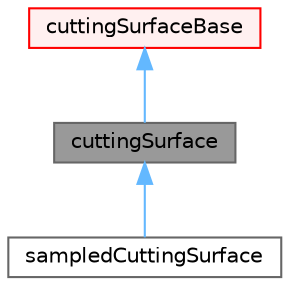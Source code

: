 digraph "cuttingSurface"
{
 // LATEX_PDF_SIZE
  bgcolor="transparent";
  edge [fontname=Helvetica,fontsize=10,labelfontname=Helvetica,labelfontsize=10];
  node [fontname=Helvetica,fontsize=10,shape=box,height=0.2,width=0.4];
  Node1 [id="Node000001",label="cuttingSurface",height=0.2,width=0.4,color="gray40", fillcolor="grey60", style="filled", fontcolor="black",tooltip="Constructs a cutting surface through a mesh."];
  Node2 -> Node1 [id="edge1_Node000001_Node000002",dir="back",color="steelblue1",style="solid",tooltip=" "];
  Node2 [id="Node000002",label="cuttingSurfaceBase",height=0.2,width=0.4,color="red", fillcolor="#FFF0F0", style="filled",URL="$classFoam_1_1cuttingSurfaceBase.html",tooltip="Base for creating a MeshedSurface by performing some type of cell cutting/intersection."];
  Node1 -> Node15 [id="edge2_Node000001_Node000015",dir="back",color="steelblue1",style="solid",tooltip=" "];
  Node15 [id="Node000015",label="sampledCuttingSurface",height=0.2,width=0.4,color="gray40", fillcolor="white", style="filled",URL="$classFoam_1_1sampledCuttingSurface.html",tooltip="A surface define by using an input surface to cut the mesh cells."];
}
